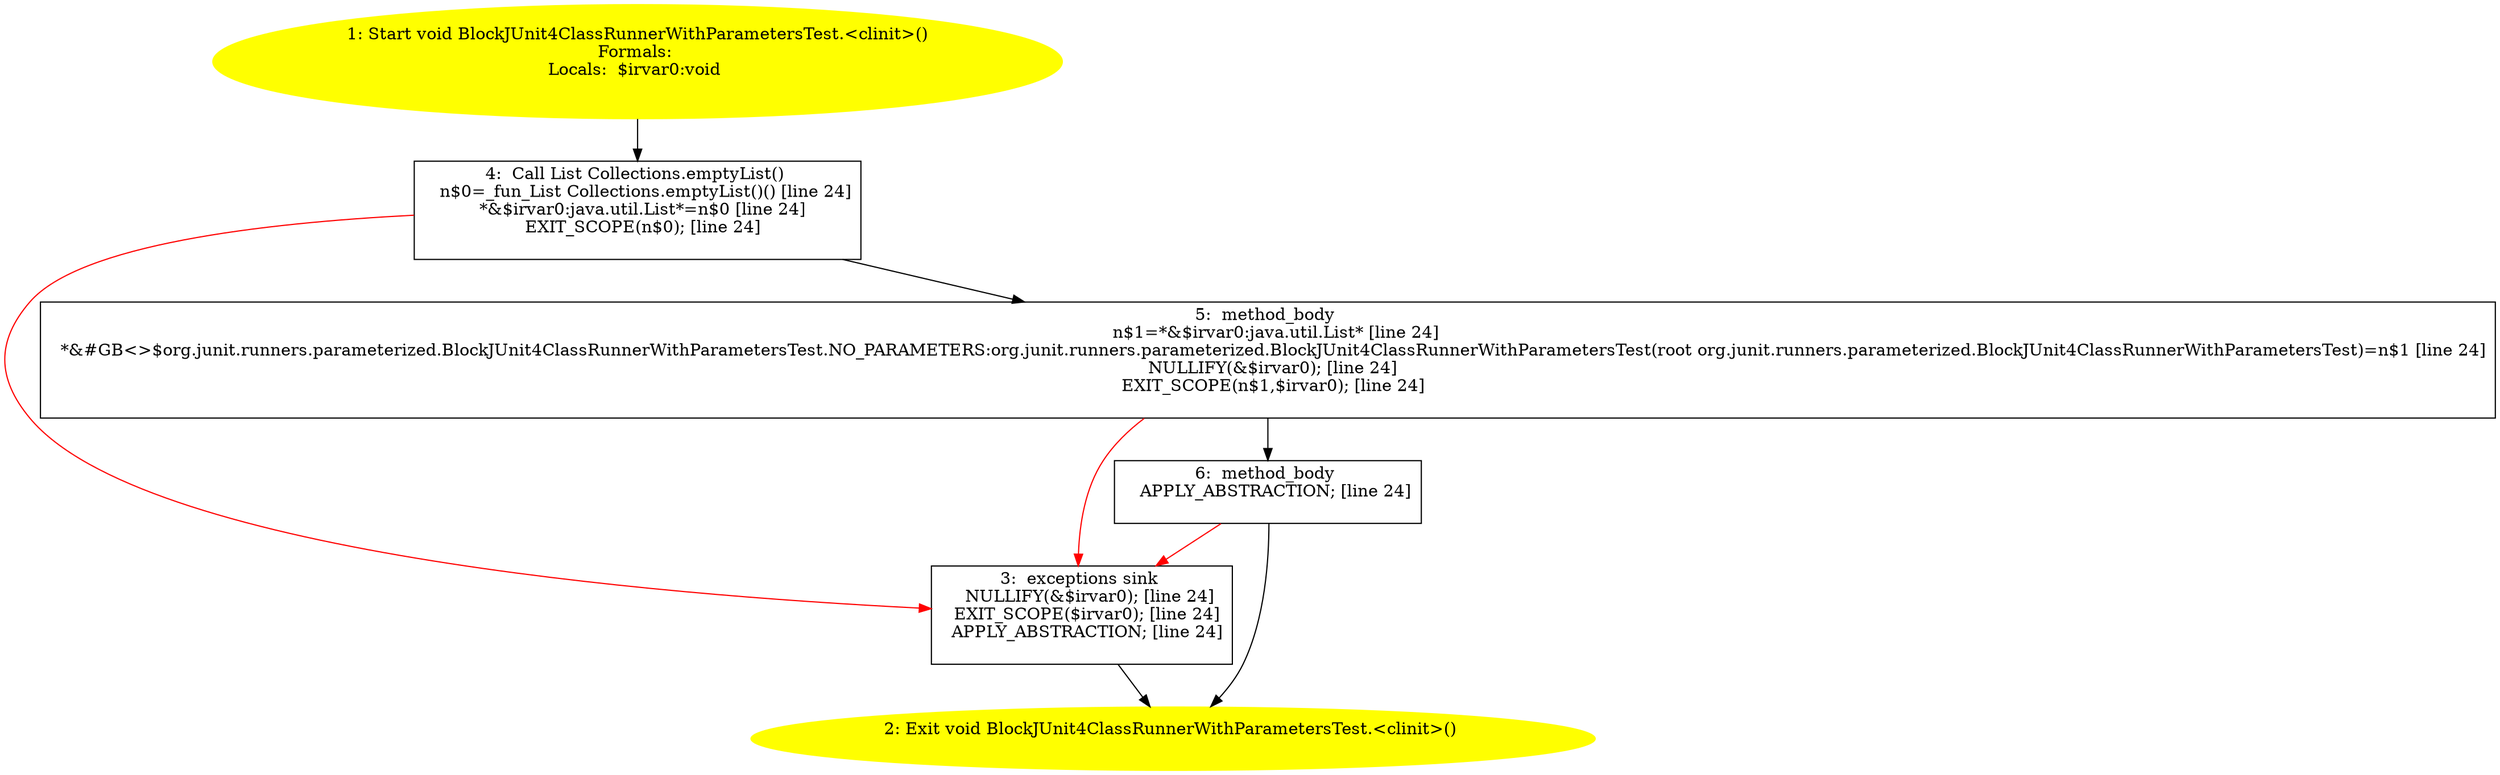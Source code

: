 /* @generated */
digraph cfg {
"org.junit.runners.parameterized.BlockJUnit4ClassRunnerWithParametersTest.<clinit>():void.d1a99ba33a0297d42b3d340cfeb4a295_1" [label="1: Start void BlockJUnit4ClassRunnerWithParametersTest.<clinit>()\nFormals: \nLocals:  $irvar0:void \n  " color=yellow style=filled]
	

	 "org.junit.runners.parameterized.BlockJUnit4ClassRunnerWithParametersTest.<clinit>():void.d1a99ba33a0297d42b3d340cfeb4a295_1" -> "org.junit.runners.parameterized.BlockJUnit4ClassRunnerWithParametersTest.<clinit>():void.d1a99ba33a0297d42b3d340cfeb4a295_4" ;
"org.junit.runners.parameterized.BlockJUnit4ClassRunnerWithParametersTest.<clinit>():void.d1a99ba33a0297d42b3d340cfeb4a295_2" [label="2: Exit void BlockJUnit4ClassRunnerWithParametersTest.<clinit>() \n  " color=yellow style=filled]
	

"org.junit.runners.parameterized.BlockJUnit4ClassRunnerWithParametersTest.<clinit>():void.d1a99ba33a0297d42b3d340cfeb4a295_3" [label="3:  exceptions sink \n   NULLIFY(&$irvar0); [line 24]\n  EXIT_SCOPE($irvar0); [line 24]\n  APPLY_ABSTRACTION; [line 24]\n " shape="box"]
	

	 "org.junit.runners.parameterized.BlockJUnit4ClassRunnerWithParametersTest.<clinit>():void.d1a99ba33a0297d42b3d340cfeb4a295_3" -> "org.junit.runners.parameterized.BlockJUnit4ClassRunnerWithParametersTest.<clinit>():void.d1a99ba33a0297d42b3d340cfeb4a295_2" ;
"org.junit.runners.parameterized.BlockJUnit4ClassRunnerWithParametersTest.<clinit>():void.d1a99ba33a0297d42b3d340cfeb4a295_4" [label="4:  Call List Collections.emptyList() \n   n$0=_fun_List Collections.emptyList()() [line 24]\n  *&$irvar0:java.util.List*=n$0 [line 24]\n  EXIT_SCOPE(n$0); [line 24]\n " shape="box"]
	

	 "org.junit.runners.parameterized.BlockJUnit4ClassRunnerWithParametersTest.<clinit>():void.d1a99ba33a0297d42b3d340cfeb4a295_4" -> "org.junit.runners.parameterized.BlockJUnit4ClassRunnerWithParametersTest.<clinit>():void.d1a99ba33a0297d42b3d340cfeb4a295_5" ;
	 "org.junit.runners.parameterized.BlockJUnit4ClassRunnerWithParametersTest.<clinit>():void.d1a99ba33a0297d42b3d340cfeb4a295_4" -> "org.junit.runners.parameterized.BlockJUnit4ClassRunnerWithParametersTest.<clinit>():void.d1a99ba33a0297d42b3d340cfeb4a295_3" [color="red" ];
"org.junit.runners.parameterized.BlockJUnit4ClassRunnerWithParametersTest.<clinit>():void.d1a99ba33a0297d42b3d340cfeb4a295_5" [label="5:  method_body \n   n$1=*&$irvar0:java.util.List* [line 24]\n  *&#GB<>$org.junit.runners.parameterized.BlockJUnit4ClassRunnerWithParametersTest.NO_PARAMETERS:org.junit.runners.parameterized.BlockJUnit4ClassRunnerWithParametersTest(root org.junit.runners.parameterized.BlockJUnit4ClassRunnerWithParametersTest)=n$1 [line 24]\n  NULLIFY(&$irvar0); [line 24]\n  EXIT_SCOPE(n$1,$irvar0); [line 24]\n " shape="box"]
	

	 "org.junit.runners.parameterized.BlockJUnit4ClassRunnerWithParametersTest.<clinit>():void.d1a99ba33a0297d42b3d340cfeb4a295_5" -> "org.junit.runners.parameterized.BlockJUnit4ClassRunnerWithParametersTest.<clinit>():void.d1a99ba33a0297d42b3d340cfeb4a295_6" ;
	 "org.junit.runners.parameterized.BlockJUnit4ClassRunnerWithParametersTest.<clinit>():void.d1a99ba33a0297d42b3d340cfeb4a295_5" -> "org.junit.runners.parameterized.BlockJUnit4ClassRunnerWithParametersTest.<clinit>():void.d1a99ba33a0297d42b3d340cfeb4a295_3" [color="red" ];
"org.junit.runners.parameterized.BlockJUnit4ClassRunnerWithParametersTest.<clinit>():void.d1a99ba33a0297d42b3d340cfeb4a295_6" [label="6:  method_body \n   APPLY_ABSTRACTION; [line 24]\n " shape="box"]
	

	 "org.junit.runners.parameterized.BlockJUnit4ClassRunnerWithParametersTest.<clinit>():void.d1a99ba33a0297d42b3d340cfeb4a295_6" -> "org.junit.runners.parameterized.BlockJUnit4ClassRunnerWithParametersTest.<clinit>():void.d1a99ba33a0297d42b3d340cfeb4a295_2" ;
	 "org.junit.runners.parameterized.BlockJUnit4ClassRunnerWithParametersTest.<clinit>():void.d1a99ba33a0297d42b3d340cfeb4a295_6" -> "org.junit.runners.parameterized.BlockJUnit4ClassRunnerWithParametersTest.<clinit>():void.d1a99ba33a0297d42b3d340cfeb4a295_3" [color="red" ];
}
